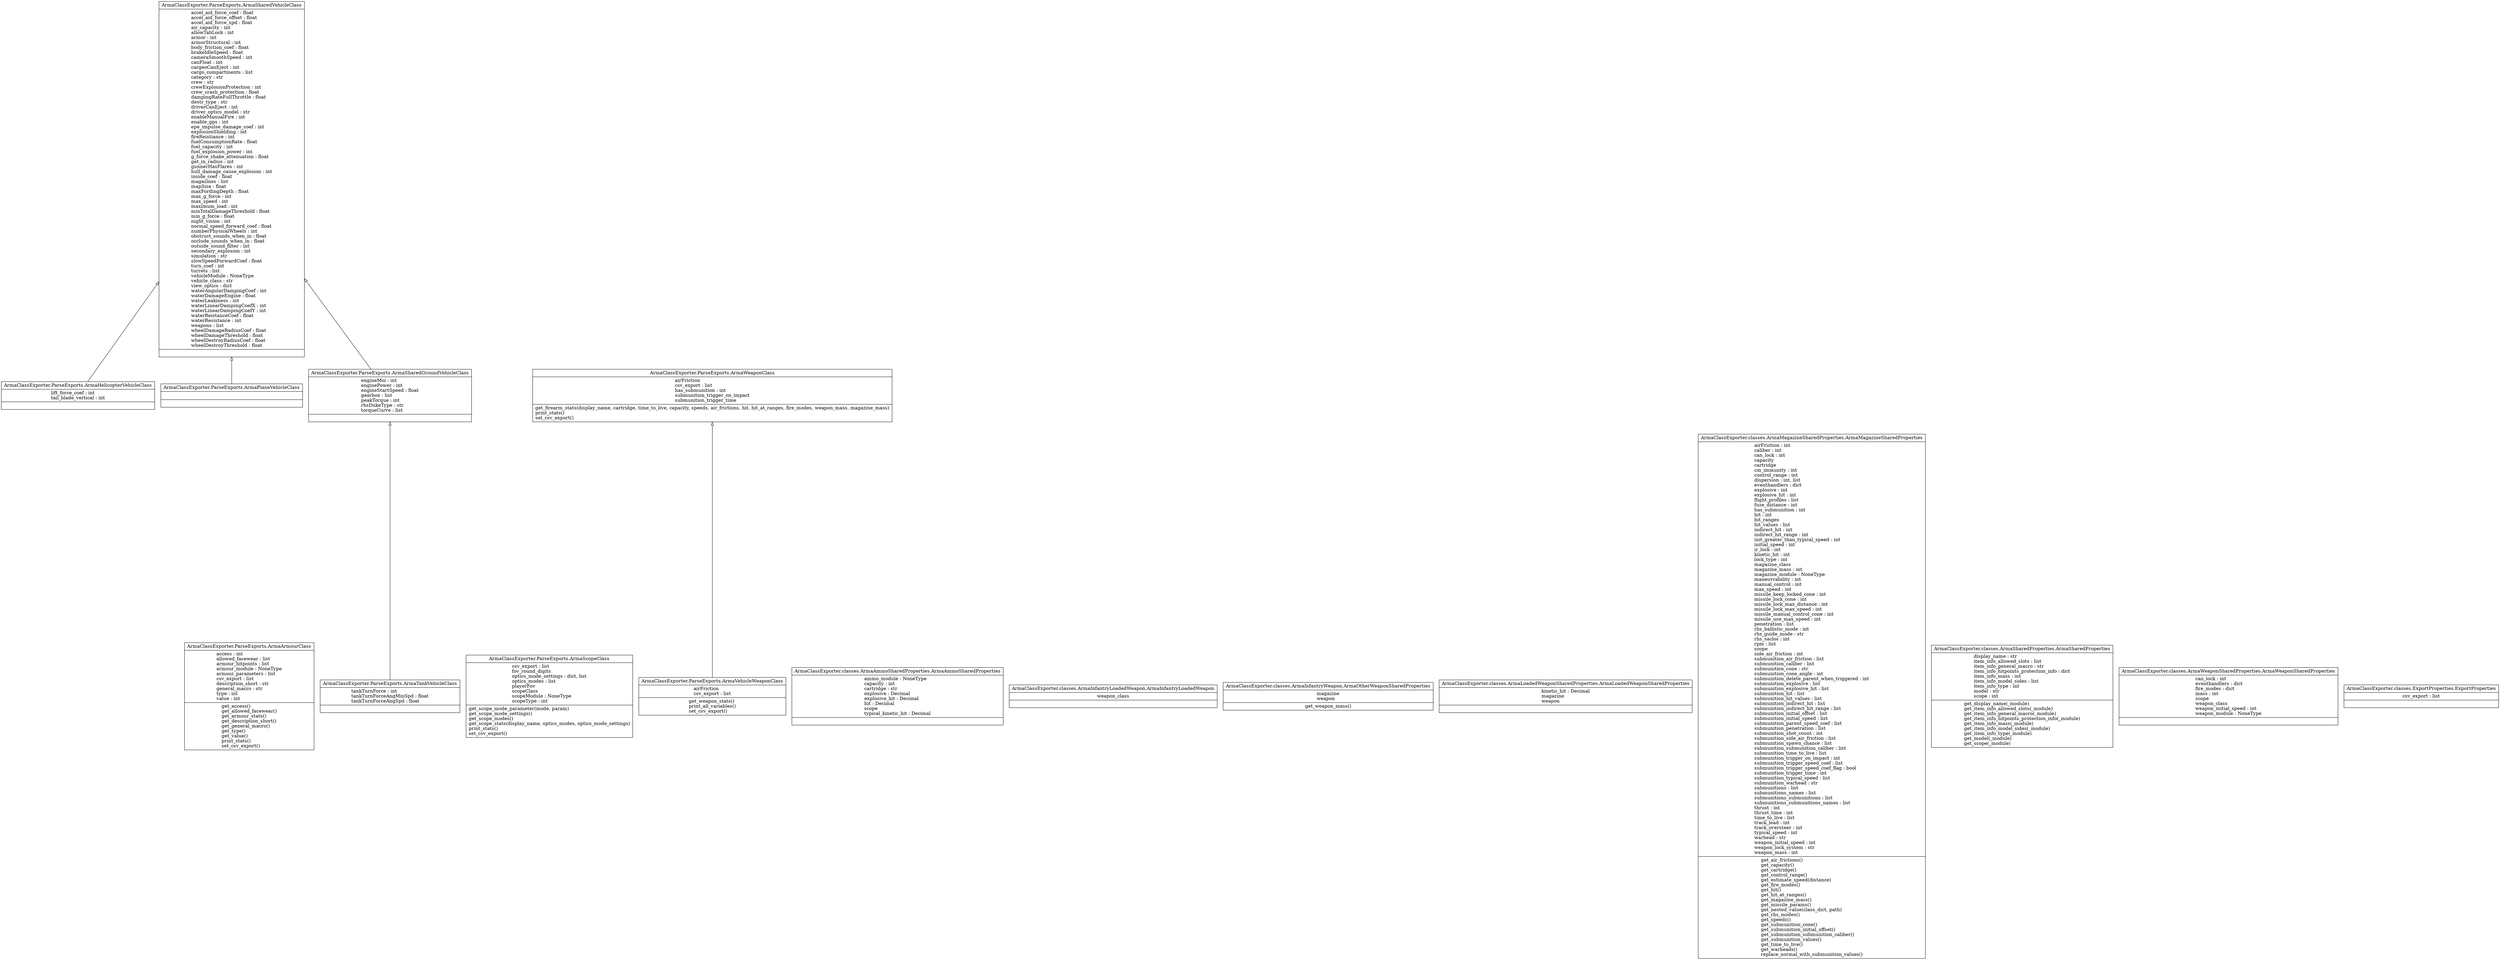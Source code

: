 digraph "classes" {
rankdir=BT
charset="utf-8"
"ArmaClassExporter.ParseExports.ArmaArmourClass" [color="black", fontcolor="black", label=<{ArmaClassExporter.ParseExports.ArmaArmourClass|access : int<br ALIGN="LEFT"/>allowed_facewear : list<br ALIGN="LEFT"/>armour_hitpoints : list<br ALIGN="LEFT"/>armour_module : NoneType<br ALIGN="LEFT"/>armour_parameters : list<br ALIGN="LEFT"/>csv_export : list<br ALIGN="LEFT"/>description_short : str<br ALIGN="LEFT"/>general_macro : str<br ALIGN="LEFT"/>type : int<br ALIGN="LEFT"/>value : int<br ALIGN="LEFT"/>|get_access()<br ALIGN="LEFT"/>get_allowed_facewear()<br ALIGN="LEFT"/>get_armour_stats()<br ALIGN="LEFT"/>get_description_short()<br ALIGN="LEFT"/>get_general_macro()<br ALIGN="LEFT"/>get_type()<br ALIGN="LEFT"/>get_value()<br ALIGN="LEFT"/>print_stats()<br ALIGN="LEFT"/>set_csv_export()<br ALIGN="LEFT"/>}>, shape="record", style="solid"];
"ArmaClassExporter.ParseExports.ArmaHelicopterVehicleClass" [color="black", fontcolor="black", label=<{ArmaClassExporter.ParseExports.ArmaHelicopterVehicleClass|lift_force_coef : int<br ALIGN="LEFT"/>tail_blade_vertical : int<br ALIGN="LEFT"/>|}>, shape="record", style="solid"];
"ArmaClassExporter.ParseExports.ArmaPlaneVehicleClass" [color="black", fontcolor="black", label=<{ArmaClassExporter.ParseExports.ArmaPlaneVehicleClass|<br ALIGN="LEFT"/>|}>, shape="record", style="solid"];
"ArmaClassExporter.ParseExports.ArmaScopeClass" [color="black", fontcolor="black", label=<{ArmaClassExporter.ParseExports.ArmaScopeClass|csv_export : list<br ALIGN="LEFT"/>fov_round_digits<br ALIGN="LEFT"/>optics_mode_settings : dict, list<br ALIGN="LEFT"/>optics_modes : list<br ALIGN="LEFT"/>playerFov<br ALIGN="LEFT"/>scopeClass<br ALIGN="LEFT"/>scopeModule : NoneType<br ALIGN="LEFT"/>scopeType : int<br ALIGN="LEFT"/>|get_scope_mode_parameter(mode, param)<br ALIGN="LEFT"/>get_scope_mode_settings()<br ALIGN="LEFT"/>get_scope_modes()<br ALIGN="LEFT"/>get_scope_stats(display_name, optics_modes, optics_mode_settings)<br ALIGN="LEFT"/>print_stats()<br ALIGN="LEFT"/>set_csv_export()<br ALIGN="LEFT"/>}>, shape="record", style="solid"];
"ArmaClassExporter.ParseExports.ArmaSharedGroundVehicleClass" [color="black", fontcolor="black", label=<{ArmaClassExporter.ParseExports.ArmaSharedGroundVehicleClass|engineMoi : int<br ALIGN="LEFT"/>enginePower : int<br ALIGN="LEFT"/>engineStartSpeed : float<br ALIGN="LEFT"/>gearbox : list<br ALIGN="LEFT"/>peakTorque : int<br ALIGN="LEFT"/>rhsDukeType : str<br ALIGN="LEFT"/>torqueCurve : list<br ALIGN="LEFT"/>|}>, shape="record", style="solid"];
"ArmaClassExporter.ParseExports.ArmaSharedVehicleClass" [color="black", fontcolor="black", label=<{ArmaClassExporter.ParseExports.ArmaSharedVehicleClass|accel_aid_force_coef : float<br ALIGN="LEFT"/>accel_aid_force_offset : float<br ALIGN="LEFT"/>accel_aid_force_spd : float<br ALIGN="LEFT"/>air_capacity : int<br ALIGN="LEFT"/>allowTabLock : int<br ALIGN="LEFT"/>armor : int<br ALIGN="LEFT"/>armorStructural : int<br ALIGN="LEFT"/>body_friction_coef : float<br ALIGN="LEFT"/>brakeIdleSpeed : float<br ALIGN="LEFT"/>cameraSmoothSpeed : int<br ALIGN="LEFT"/>canFloat : int<br ALIGN="LEFT"/>cargeoCanEject : int<br ALIGN="LEFT"/>cargo_compartments : list<br ALIGN="LEFT"/>category : str<br ALIGN="LEFT"/>crew : str<br ALIGN="LEFT"/>crewExplosionProtection : int<br ALIGN="LEFT"/>crew_crash_protection : float<br ALIGN="LEFT"/>dampingRateFullThrottle : float<br ALIGN="LEFT"/>destr_type : str<br ALIGN="LEFT"/>driverCanEject : int<br ALIGN="LEFT"/>driver_optics_model : str<br ALIGN="LEFT"/>enableManualFire : int<br ALIGN="LEFT"/>enable_gps : int<br ALIGN="LEFT"/>epe_impulse_damage_coef : int<br ALIGN="LEFT"/>explosionShielding : int<br ALIGN="LEFT"/>fireReistiance : int<br ALIGN="LEFT"/>fuelConsumptionRate : float<br ALIGN="LEFT"/>fuel_capacity : int<br ALIGN="LEFT"/>fuel_explosion_power : int<br ALIGN="LEFT"/>g_force_shake_attenuation : float<br ALIGN="LEFT"/>get_in_radius : int<br ALIGN="LEFT"/>gunnerHasFlares : int<br ALIGN="LEFT"/>hull_damage_cause_explosion : int<br ALIGN="LEFT"/>inside_coef : float<br ALIGN="LEFT"/>magazines : list<br ALIGN="LEFT"/>mapSize : float<br ALIGN="LEFT"/>maxFordingDepth : float<br ALIGN="LEFT"/>max_g_force : int<br ALIGN="LEFT"/>max_speed : int<br ALIGN="LEFT"/>maximum_load : int<br ALIGN="LEFT"/>minTotalDamageThreshold : float<br ALIGN="LEFT"/>min_g_force : float<br ALIGN="LEFT"/>night_vision : int<br ALIGN="LEFT"/>normal_speed_forward_coef : float<br ALIGN="LEFT"/>numberPhysicalWheels : int<br ALIGN="LEFT"/>obstruct_sounds_when_in : float<br ALIGN="LEFT"/>occlude_sounds_when_in : float<br ALIGN="LEFT"/>outside_sound_filter : int<br ALIGN="LEFT"/>secondary_explosion : int<br ALIGN="LEFT"/>simulation : str<br ALIGN="LEFT"/>slowSpeedForwardCoef : float<br ALIGN="LEFT"/>turn_coef : int<br ALIGN="LEFT"/>turrets : list<br ALIGN="LEFT"/>vehicleModule : NoneType<br ALIGN="LEFT"/>vehicle_class : str<br ALIGN="LEFT"/>view_optics : dict<br ALIGN="LEFT"/>waterAngularDampingCoef : int<br ALIGN="LEFT"/>waterDamageEngine : float<br ALIGN="LEFT"/>waterLeakiness : int<br ALIGN="LEFT"/>waterLinearDampingCoefX : int<br ALIGN="LEFT"/>waterLinearDampingCoefY : int<br ALIGN="LEFT"/>waterReistanceCoef : float<br ALIGN="LEFT"/>waterResistance : int<br ALIGN="LEFT"/>weapons : list<br ALIGN="LEFT"/>wheelDamageRadiusCoef : float<br ALIGN="LEFT"/>wheelDamageThreshold : float<br ALIGN="LEFT"/>wheelDestroyRadiusCoef : float<br ALIGN="LEFT"/>wheelDestroyThreshold : float<br ALIGN="LEFT"/>|}>, shape="record", style="solid"];
"ArmaClassExporter.ParseExports.ArmaTankVehicleClass" [color="black", fontcolor="black", label=<{ArmaClassExporter.ParseExports.ArmaTankVehicleClass|tankTurnForce : int<br ALIGN="LEFT"/>tankTurnForceAngMinSpd : float<br ALIGN="LEFT"/>tankTurnForceAngSpd : float<br ALIGN="LEFT"/>|}>, shape="record", style="solid"];
"ArmaClassExporter.ParseExports.ArmaVehicleWeaponClass" [color="black", fontcolor="black", label=<{ArmaClassExporter.ParseExports.ArmaVehicleWeaponClass|airFriction<br ALIGN="LEFT"/>csv_export : list<br ALIGN="LEFT"/>|get_weapon_stats()<br ALIGN="LEFT"/>print_all_variables()<br ALIGN="LEFT"/>set_csv_export()<br ALIGN="LEFT"/>}>, shape="record", style="solid"];
"ArmaClassExporter.ParseExports.ArmaWeaponClass" [color="black", fontcolor="black", label=<{ArmaClassExporter.ParseExports.ArmaWeaponClass|airFriction<br ALIGN="LEFT"/>csv_export : list<br ALIGN="LEFT"/>has_submunition : int<br ALIGN="LEFT"/>submunition_trigger_on_impact<br ALIGN="LEFT"/>submunition_trigger_time<br ALIGN="LEFT"/>|get_firearm_stats(display_name, cartridge, time_to_live, capacity, speeds, air_frictions, hit, hit_at_ranges, fire_modes, weapon_mass, magazine_mass)<br ALIGN="LEFT"/>print_stats()<br ALIGN="LEFT"/>set_csv_export()<br ALIGN="LEFT"/>}>, shape="record", style="solid"];
"ArmaClassExporter.classes.ArmaAmmoSharedProperties.ArmaAmmoSharedProperties" [color="black", fontcolor="black", label=<{ArmaClassExporter.classes.ArmaAmmoSharedProperties.ArmaAmmoSharedProperties|ammo_module : NoneType<br ALIGN="LEFT"/>capacity : int<br ALIGN="LEFT"/>cartridge : str<br ALIGN="LEFT"/>explosive : Decimal<br ALIGN="LEFT"/>explosive_hit : Decimal<br ALIGN="LEFT"/>hit : Decimal<br ALIGN="LEFT"/>scope<br ALIGN="LEFT"/>typical_kinetic_hit : Decimal<br ALIGN="LEFT"/>|}>, shape="record", style="solid"];
"ArmaClassExporter.classes.ArmaInfantryLoadedWeapon.ArmaInfantryLoadedWeapon" [color="black", fontcolor="black", label=<{ArmaClassExporter.classes.ArmaInfantryLoadedWeapon.ArmaInfantryLoadedWeapon|weapon_class<br ALIGN="LEFT"/>|}>, shape="record", style="solid"];
"ArmaClassExporter.classes.ArmaInfantryWeapon.ArmaOtherWeaponSharedProperties" [color="black", fontcolor="black", label=<{ArmaClassExporter.classes.ArmaInfantryWeapon.ArmaOtherWeaponSharedProperties|magazine<br ALIGN="LEFT"/>weapon<br ALIGN="LEFT"/>|get_weapon_mass()<br ALIGN="LEFT"/>}>, shape="record", style="solid"];
"ArmaClassExporter.classes.ArmaLoadedWeaponSharedProperties.ArmaLoadedWeaponSharedProperties" [color="black", fontcolor="black", label=<{ArmaClassExporter.classes.ArmaLoadedWeaponSharedProperties.ArmaLoadedWeaponSharedProperties|kinetic_hit : Decimal<br ALIGN="LEFT"/>magazine<br ALIGN="LEFT"/>weapon<br ALIGN="LEFT"/>|}>, shape="record", style="solid"];
"ArmaClassExporter.classes.ArmaMagazineSharedProperties.ArmaMagazineSharedProperties" [color="black", fontcolor="black", label=<{ArmaClassExporter.classes.ArmaMagazineSharedProperties.ArmaMagazineSharedProperties|airFriction : int<br ALIGN="LEFT"/>caliber : int<br ALIGN="LEFT"/>can_lock : int<br ALIGN="LEFT"/>capacity<br ALIGN="LEFT"/>cartridge<br ALIGN="LEFT"/>cm_immunity : int<br ALIGN="LEFT"/>control_range : int<br ALIGN="LEFT"/>dispersion : int, list<br ALIGN="LEFT"/>eventhandlers : dict<br ALIGN="LEFT"/>explosive : int<br ALIGN="LEFT"/>explosive_hit : int<br ALIGN="LEFT"/>flight_profiles : list<br ALIGN="LEFT"/>fuze_distance : int<br ALIGN="LEFT"/>has_submunition : int<br ALIGN="LEFT"/>hit : int<br ALIGN="LEFT"/>hit_ranges<br ALIGN="LEFT"/>hit_values : list<br ALIGN="LEFT"/>indirect_hit : int<br ALIGN="LEFT"/>indirect_hit_range : int<br ALIGN="LEFT"/>init_greater_than_typical_speed : int<br ALIGN="LEFT"/>initial_speed : int<br ALIGN="LEFT"/>ir_lock : int<br ALIGN="LEFT"/>kinetic_hit : int<br ALIGN="LEFT"/>lock_type : int<br ALIGN="LEFT"/>magazine_class<br ALIGN="LEFT"/>magazine_mass : int<br ALIGN="LEFT"/>magazine_module : NoneType<br ALIGN="LEFT"/>maneuvrability : int<br ALIGN="LEFT"/>manual_control : int<br ALIGN="LEFT"/>max_speed : int<br ALIGN="LEFT"/>missile_keep_locked_cone : int<br ALIGN="LEFT"/>missile_lock_cone : int<br ALIGN="LEFT"/>missile_lock_max_distance : int<br ALIGN="LEFT"/>missile_lock_max_speed : int<br ALIGN="LEFT"/>missile_manual_control_cone : int<br ALIGN="LEFT"/>missile_use_max_speed : int<br ALIGN="LEFT"/>penetration : list<br ALIGN="LEFT"/>rhs_ballistic_mode : int<br ALIGN="LEFT"/>rhs_guide_mode : str<br ALIGN="LEFT"/>rhs_saclos : int<br ALIGN="LEFT"/>rpm : list<br ALIGN="LEFT"/>scope<br ALIGN="LEFT"/>side_air_friction : int<br ALIGN="LEFT"/>submunition_air_friction : list<br ALIGN="LEFT"/>submunition_caliber : list<br ALIGN="LEFT"/>submunition_cone : str<br ALIGN="LEFT"/>submunition_cone_angle : int<br ALIGN="LEFT"/>submunition_delete_parent_when_triggered : int<br ALIGN="LEFT"/>submunition_explosive : list<br ALIGN="LEFT"/>submunition_explosive_hit : list<br ALIGN="LEFT"/>submunition_hit : list<br ALIGN="LEFT"/>submunition_hit_values : list<br ALIGN="LEFT"/>submunition_indirect_hit : list<br ALIGN="LEFT"/>submunition_indirect_hit_range : list<br ALIGN="LEFT"/>submunition_initial_offset : list<br ALIGN="LEFT"/>submunition_initial_speed : list<br ALIGN="LEFT"/>submunition_parent_speed_coef : list<br ALIGN="LEFT"/>submunition_penetration : list<br ALIGN="LEFT"/>submunition_shot_count : int<br ALIGN="LEFT"/>submunition_side_air_friction : list<br ALIGN="LEFT"/>submunition_spawn_chance : list<br ALIGN="LEFT"/>submunition_submunition_caliber : list<br ALIGN="LEFT"/>submunition_time_to_live : list<br ALIGN="LEFT"/>submunition_trigger_on_impact : int<br ALIGN="LEFT"/>submunition_trigger_speed_coef : list<br ALIGN="LEFT"/>submunition_trigger_speed_coef_flag : bool<br ALIGN="LEFT"/>submunition_trigger_time : int<br ALIGN="LEFT"/>submunition_typical_speed : list<br ALIGN="LEFT"/>submunition_warhead : str<br ALIGN="LEFT"/>submunitions : list<br ALIGN="LEFT"/>submunitions_names : list<br ALIGN="LEFT"/>submunitions_submunitions : list<br ALIGN="LEFT"/>submunitions_submunitions_names : list<br ALIGN="LEFT"/>thrust : int<br ALIGN="LEFT"/>thrust_time : int<br ALIGN="LEFT"/>time_to_live : list<br ALIGN="LEFT"/>track_lead : int<br ALIGN="LEFT"/>track_oversteer : int<br ALIGN="LEFT"/>typical_speed : int<br ALIGN="LEFT"/>warhead : str<br ALIGN="LEFT"/>weapon_initial_speed : int<br ALIGN="LEFT"/>weapon_lock_system : str<br ALIGN="LEFT"/>weapon_mass : int<br ALIGN="LEFT"/>|get_air_frictions()<br ALIGN="LEFT"/>get_capacity()<br ALIGN="LEFT"/>get_cartridge()<br ALIGN="LEFT"/>get_control_range()<br ALIGN="LEFT"/>get_estimate_speed(distance)<br ALIGN="LEFT"/>get_fire_modes()<br ALIGN="LEFT"/>get_hit()<br ALIGN="LEFT"/>get_hit_at_ranges()<br ALIGN="LEFT"/>get_magazine_mass()<br ALIGN="LEFT"/>get_missile_params()<br ALIGN="LEFT"/>get_nested_value(class_dict, path)<br ALIGN="LEFT"/>get_rhs_modes()<br ALIGN="LEFT"/>get_speeds()<br ALIGN="LEFT"/>get_submunition_cone()<br ALIGN="LEFT"/>get_submunition_initial_offset()<br ALIGN="LEFT"/>get_submunition_submunition_caliber()<br ALIGN="LEFT"/>get_submunition_values()<br ALIGN="LEFT"/>get_time_to_live()<br ALIGN="LEFT"/>get_warheads()<br ALIGN="LEFT"/>replace_normal_with_submunition_values()<br ALIGN="LEFT"/>}>, shape="record", style="solid"];
"ArmaClassExporter.classes.ArmaSharedProperties.ArmaSharedProperties" [color="black", fontcolor="black", label=<{ArmaClassExporter.classes.ArmaSharedProperties.ArmaSharedProperties|display_name : str<br ALIGN="LEFT"/>item_info_allowed_slots : list<br ALIGN="LEFT"/>item_info_general_macro : str<br ALIGN="LEFT"/>item_info_hitpoints_protection_info : dict<br ALIGN="LEFT"/>item_info_mass : int<br ALIGN="LEFT"/>item_info_model_sides : list<br ALIGN="LEFT"/>item_info_type : int<br ALIGN="LEFT"/>model : str<br ALIGN="LEFT"/>scope : int<br ALIGN="LEFT"/>|get_display_name(_module)<br ALIGN="LEFT"/>get_item_info_allowed_slots(_module)<br ALIGN="LEFT"/>get_item_info_general_macro(_module)<br ALIGN="LEFT"/>get_item_info_hitpoints_protection_info(_module)<br ALIGN="LEFT"/>get_item_info_mass(_module)<br ALIGN="LEFT"/>get_item_info_model_sides(_module)<br ALIGN="LEFT"/>get_item_info_type(_module)<br ALIGN="LEFT"/>get_model(_module)<br ALIGN="LEFT"/>get_scope(_module)<br ALIGN="LEFT"/>}>, shape="record", style="solid"];
"ArmaClassExporter.classes.ArmaWeaponSharedProperties.ArmaWeaponSharedProperties" [color="black", fontcolor="black", label=<{ArmaClassExporter.classes.ArmaWeaponSharedProperties.ArmaWeaponSharedProperties|can_lock : int<br ALIGN="LEFT"/>eventhandlers : dict<br ALIGN="LEFT"/>fire_modes : dict<br ALIGN="LEFT"/>mass : int<br ALIGN="LEFT"/>scope<br ALIGN="LEFT"/>weapon_class<br ALIGN="LEFT"/>weapon_initial_speed : int<br ALIGN="LEFT"/>weapon_module : NoneType<br ALIGN="LEFT"/>|}>, shape="record", style="solid"];
"ArmaClassExporter.classes.ExportProperties.ExportProperties" [color="black", fontcolor="black", label=<{ArmaClassExporter.classes.ExportProperties.ExportProperties|csv_export : list<br ALIGN="LEFT"/>|}>, shape="record", style="solid"];
"ArmaClassExporter.ParseExports.ArmaHelicopterVehicleClass" -> "ArmaClassExporter.ParseExports.ArmaSharedVehicleClass" [arrowhead="empty", arrowtail="none"];
"ArmaClassExporter.ParseExports.ArmaPlaneVehicleClass" -> "ArmaClassExporter.ParseExports.ArmaSharedVehicleClass" [arrowhead="empty", arrowtail="none"];
"ArmaClassExporter.ParseExports.ArmaSharedGroundVehicleClass" -> "ArmaClassExporter.ParseExports.ArmaSharedVehicleClass" [arrowhead="empty", arrowtail="none"];
"ArmaClassExporter.ParseExports.ArmaTankVehicleClass" -> "ArmaClassExporter.ParseExports.ArmaSharedGroundVehicleClass" [arrowhead="empty", arrowtail="none"];
"ArmaClassExporter.ParseExports.ArmaVehicleWeaponClass" -> "ArmaClassExporter.ParseExports.ArmaWeaponClass" [arrowhead="empty", arrowtail="none"];
}
